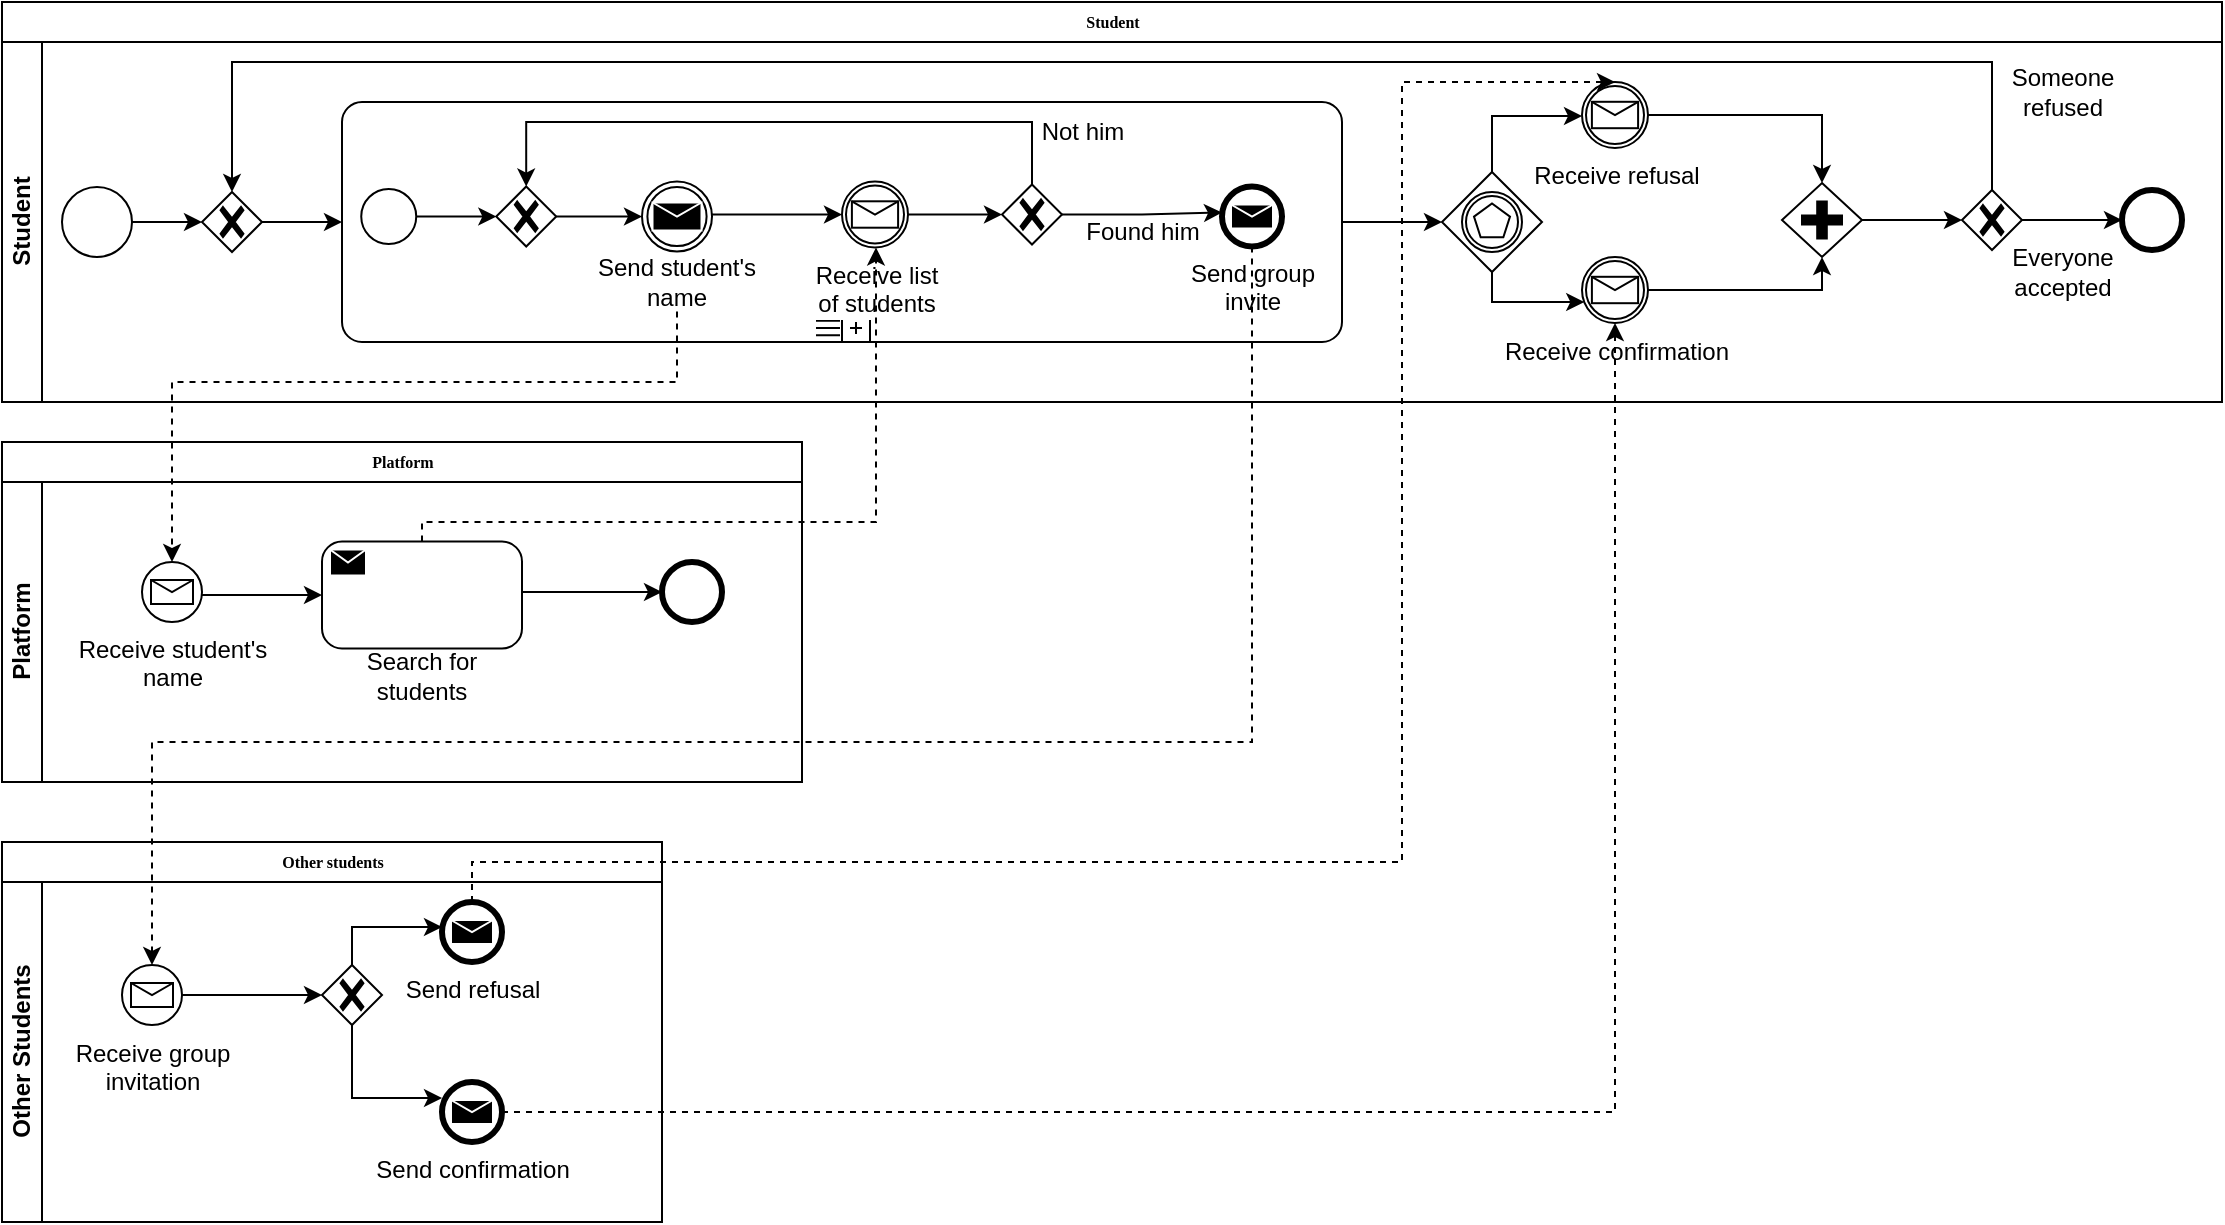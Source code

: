 <mxfile version="21.0.2" type="device"><diagram name="Page-1" id="c7488fd3-1785-93aa-aadb-54a6760d102a"><mxGraphModel dx="1110" dy="624" grid="1" gridSize="10" guides="1" tooltips="1" connect="1" arrows="1" fold="1" page="1" pageScale="1" pageWidth="1100" pageHeight="850" background="none" math="0" shadow="0"><root><mxCell id="0"/><mxCell id="1" parent="0"/><mxCell id="CDbokZhid0h3c1UekMTh-214" value="Student" style="swimlane;html=1;childLayout=stackLayout;horizontal=1;startSize=20;horizontalStack=0;rounded=0;shadow=0;labelBackgroundColor=none;strokeWidth=1;fontFamily=Verdana;fontSize=8;align=center;" parent="1" vertex="1"><mxGeometry x="60" y="140" width="1110" height="200" as="geometry"/></mxCell><mxCell id="CDbokZhid0h3c1UekMTh-215" value="Student" style="swimlane;html=1;startSize=20;horizontal=0;" parent="CDbokZhid0h3c1UekMTh-214" vertex="1"><mxGeometry y="20" width="1110" height="180" as="geometry"/></mxCell><mxCell id="CDbokZhid0h3c1UekMTh-404" style="edgeStyle=orthogonalEdgeStyle;rounded=0;orthogonalLoop=1;jettySize=auto;html=1;" parent="CDbokZhid0h3c1UekMTh-215" source="CDbokZhid0h3c1UekMTh-304" target="CDbokZhid0h3c1UekMTh-403" edge="1"><mxGeometry relative="1" as="geometry"/></mxCell><mxCell id="CDbokZhid0h3c1UekMTh-304" value="" style="points=[[0.145,0.145,0],[0.5,0,0],[0.855,0.145,0],[1,0.5,0],[0.855,0.855,0],[0.5,1,0],[0.145,0.855,0],[0,0.5,0]];shape=mxgraph.bpmn.event;html=1;verticalLabelPosition=bottom;labelBackgroundColor=#ffffff;verticalAlign=top;align=center;perimeter=ellipsePerimeter;outlineConnect=0;aspect=fixed;outline=standard;symbol=general;" parent="CDbokZhid0h3c1UekMTh-215" vertex="1"><mxGeometry x="30" y="72.5" width="35" height="35" as="geometry"/></mxCell><mxCell id="CDbokZhid0h3c1UekMTh-388" style="edgeStyle=orthogonalEdgeStyle;rounded=0;orthogonalLoop=1;jettySize=auto;html=1;entryX=0;entryY=0.5;entryDx=0;entryDy=0;entryPerimeter=0;" parent="CDbokZhid0h3c1UekMTh-215" source="CDbokZhid0h3c1UekMTh-339" target="CDbokZhid0h3c1UekMTh-387" edge="1"><mxGeometry relative="1" as="geometry"/></mxCell><mxCell id="CDbokZhid0h3c1UekMTh-339" value="" style="points=[[0.25,0,0],[0.5,0,0],[0.75,0,0],[1,0.25,0],[1,0.5,0],[1,0.75,0],[0.75,1,0],[0.5,1,0],[0.25,1,0],[0,0.75,0],[0,0.5,0],[0,0.25,0]];shape=mxgraph.bpmn.task;whiteSpace=wrap;rectStyle=rounded;size=10;html=1;container=1;expand=0;collapsible=0;taskMarker=abstract;isLoopSub=1;isLoopMultiSeq=1;" parent="CDbokZhid0h3c1UekMTh-215" vertex="1"><mxGeometry x="170" y="30" width="500" height="120" as="geometry"/></mxCell><mxCell id="CDbokZhid0h3c1UekMTh-371" style="edgeStyle=orthogonalEdgeStyle;rounded=0;orthogonalLoop=1;jettySize=auto;html=1;" parent="CDbokZhid0h3c1UekMTh-339" source="CDbokZhid0h3c1UekMTh-340" target="CDbokZhid0h3c1UekMTh-370" edge="1"><mxGeometry relative="1" as="geometry"/></mxCell><mxCell id="CDbokZhid0h3c1UekMTh-340" value="" style="points=[[0.145,0.145,0],[0.5,0,0],[0.855,0.145,0],[1,0.5,0],[0.855,0.855,0],[0.5,1,0],[0.145,0.855,0],[0,0.5,0]];shape=mxgraph.bpmn.event;html=1;verticalLabelPosition=bottom;labelBackgroundColor=#ffffff;verticalAlign=top;align=center;perimeter=ellipsePerimeter;outlineConnect=0;aspect=fixed;outline=standard;symbol=general;" parent="CDbokZhid0h3c1UekMTh-339" vertex="1"><mxGeometry x="9.621" y="43.5" width="27.5" height="27.5" as="geometry"/></mxCell><mxCell id="yeX7-EjyVN7WMb6zgUVQ-104" style="edgeStyle=orthogonalEdgeStyle;rounded=0;orthogonalLoop=1;jettySize=auto;html=1;entryX=0;entryY=0.5;entryDx=0;entryDy=0;entryPerimeter=0;" edge="1" parent="CDbokZhid0h3c1UekMTh-339" source="CDbokZhid0h3c1UekMTh-347" target="CDbokZhid0h3c1UekMTh-355"><mxGeometry relative="1" as="geometry"><Array as="points"><mxPoint x="218" y="56"/></Array></mxGeometry></mxCell><mxCell id="CDbokZhid0h3c1UekMTh-347" value="" style="points=[[0.145,0.145,0],[0.5,0,0],[0.855,0.145,0],[1,0.5,0],[0.855,0.855,0],[0.5,1,0],[0.145,0.855,0],[0,0.5,0]];shape=mxgraph.bpmn.event;html=1;verticalLabelPosition=bottom;labelBackgroundColor=#ffffff;verticalAlign=top;align=center;perimeter=ellipsePerimeter;outlineConnect=0;aspect=fixed;outline=throwing;symbol=message;" parent="CDbokZhid0h3c1UekMTh-339" vertex="1"><mxGeometry x="150.001" y="39.75" width="35" height="35" as="geometry"/></mxCell><mxCell id="CDbokZhid0h3c1UekMTh-348" value="Send student's name" style="text;html=1;strokeColor=none;fillColor=none;align=center;verticalAlign=middle;whiteSpace=wrap;rounded=0;" parent="CDbokZhid0h3c1UekMTh-339" vertex="1"><mxGeometry x="117.12" y="74.75" width="100.77" height="30" as="geometry"/></mxCell><mxCell id="CDbokZhid0h3c1UekMTh-368" style="edgeStyle=orthogonalEdgeStyle;rounded=0;orthogonalLoop=1;jettySize=auto;html=1;" parent="CDbokZhid0h3c1UekMTh-339" source="CDbokZhid0h3c1UekMTh-355" target="CDbokZhid0h3c1UekMTh-366" edge="1"><mxGeometry relative="1" as="geometry"/></mxCell><mxCell id="CDbokZhid0h3c1UekMTh-355" value="&lt;div&gt;Receive list&lt;/div&gt;&lt;div&gt;of students&lt;br&gt;&lt;/div&gt;" style="points=[[0.145,0.145,0],[0.5,0,0],[0.855,0.145,0],[1,0.5,0],[0.855,0.855,0],[0.5,1,0],[0.145,0.855,0],[0,0.5,0]];shape=mxgraph.bpmn.event;html=1;verticalLabelPosition=bottom;labelBackgroundColor=#ffffff;verticalAlign=top;align=center;perimeter=ellipsePerimeter;outlineConnect=0;aspect=fixed;outline=catching;symbol=message;" parent="CDbokZhid0h3c1UekMTh-339" vertex="1"><mxGeometry x="250.0" y="39.75" width="33" height="33" as="geometry"/></mxCell><mxCell id="CDbokZhid0h3c1UekMTh-369" style="edgeStyle=orthogonalEdgeStyle;rounded=0;orthogonalLoop=1;jettySize=auto;html=1;entryX=0;entryY=0.5;entryDx=0;entryDy=0;entryPerimeter=0;" parent="CDbokZhid0h3c1UekMTh-339" source="CDbokZhid0h3c1UekMTh-366" edge="1"><mxGeometry relative="1" as="geometry"><mxPoint x="440.001" y="55.25" as="targetPoint"/></mxGeometry></mxCell><mxCell id="CDbokZhid0h3c1UekMTh-373" style="edgeStyle=orthogonalEdgeStyle;rounded=0;orthogonalLoop=1;jettySize=auto;html=1;" parent="CDbokZhid0h3c1UekMTh-339" source="CDbokZhid0h3c1UekMTh-366" target="CDbokZhid0h3c1UekMTh-370" edge="1"><mxGeometry relative="1" as="geometry"><Array as="points"><mxPoint x="210" y="10"/><mxPoint x="210" y="10"/></Array></mxGeometry></mxCell><mxCell id="CDbokZhid0h3c1UekMTh-366" value="" style="points=[[0.25,0.25,0],[0.5,0,0],[0.75,0.25,0],[1,0.5,0],[0.75,0.75,0],[0.5,1,0],[0.25,0.75,0],[0,0.5,0]];shape=mxgraph.bpmn.gateway2;html=1;verticalLabelPosition=bottom;labelBackgroundColor=#ffffff;verticalAlign=top;align=center;perimeter=rhombusPerimeter;outlineConnect=0;outline=none;symbol=none;gwType=exclusive;" parent="CDbokZhid0h3c1UekMTh-339" vertex="1"><mxGeometry x="330" y="41.25" width="30" height="30" as="geometry"/></mxCell><mxCell id="CDbokZhid0h3c1UekMTh-372" style="edgeStyle=orthogonalEdgeStyle;rounded=0;orthogonalLoop=1;jettySize=auto;html=1;" parent="CDbokZhid0h3c1UekMTh-339" source="CDbokZhid0h3c1UekMTh-370" target="CDbokZhid0h3c1UekMTh-347" edge="1"><mxGeometry relative="1" as="geometry"/></mxCell><mxCell id="CDbokZhid0h3c1UekMTh-370" value="" style="points=[[0.25,0.25,0],[0.5,0,0],[0.75,0.25,0],[1,0.5,0],[0.75,0.75,0],[0.5,1,0],[0.25,0.75,0],[0,0.5,0]];shape=mxgraph.bpmn.gateway2;html=1;verticalLabelPosition=bottom;labelBackgroundColor=#ffffff;verticalAlign=top;align=center;perimeter=rhombusPerimeter;outlineConnect=0;outline=none;symbol=none;gwType=exclusive;" parent="CDbokZhid0h3c1UekMTh-339" vertex="1"><mxGeometry x="77.12" y="42.25" width="30" height="30" as="geometry"/></mxCell><mxCell id="CDbokZhid0h3c1UekMTh-376" value="Found him" style="text;html=1;strokeColor=none;fillColor=none;align=center;verticalAlign=middle;whiteSpace=wrap;rounded=0;" parent="CDbokZhid0h3c1UekMTh-339" vertex="1"><mxGeometry x="350" y="50" width="100.77" height="30" as="geometry"/></mxCell><mxCell id="CDbokZhid0h3c1UekMTh-377" value="&lt;div&gt;Send group&lt;/div&gt;&lt;div&gt;invite&lt;br&gt;&lt;/div&gt;" style="points=[[0.145,0.145,0],[0.5,0,0],[0.855,0.145,0],[1,0.5,0],[0.855,0.855,0],[0.5,1,0],[0.145,0.855,0],[0,0.5,0]];shape=mxgraph.bpmn.event;html=1;verticalLabelPosition=bottom;labelBackgroundColor=#ffffff;verticalAlign=top;align=center;perimeter=ellipsePerimeter;outlineConnect=0;aspect=fixed;outline=end;symbol=message;" parent="CDbokZhid0h3c1UekMTh-339" vertex="1"><mxGeometry x="440" y="42.25" width="30" height="30" as="geometry"/></mxCell><mxCell id="CDbokZhid0h3c1UekMTh-375" value="Not him" style="text;html=1;strokeColor=none;fillColor=none;align=center;verticalAlign=middle;whiteSpace=wrap;rounded=0;" parent="CDbokZhid0h3c1UekMTh-339" vertex="1"><mxGeometry x="320" width="100.77" height="30" as="geometry"/></mxCell><mxCell id="CDbokZhid0h3c1UekMTh-391" style="edgeStyle=orthogonalEdgeStyle;rounded=0;orthogonalLoop=1;jettySize=auto;html=1;" parent="CDbokZhid0h3c1UekMTh-215" source="CDbokZhid0h3c1UekMTh-387" target="CDbokZhid0h3c1UekMTh-390" edge="1"><mxGeometry relative="1" as="geometry"><Array as="points"><mxPoint x="745" y="130"/></Array></mxGeometry></mxCell><mxCell id="CDbokZhid0h3c1UekMTh-392" style="edgeStyle=orthogonalEdgeStyle;rounded=0;orthogonalLoop=1;jettySize=auto;html=1;" parent="CDbokZhid0h3c1UekMTh-215" source="CDbokZhid0h3c1UekMTh-387" target="CDbokZhid0h3c1UekMTh-389" edge="1"><mxGeometry relative="1" as="geometry"><Array as="points"><mxPoint x="745" y="37"/></Array></mxGeometry></mxCell><mxCell id="CDbokZhid0h3c1UekMTh-387" value="" style="points=[[0.25,0.25,0],[0.5,0,0],[0.75,0.25,0],[1,0.5,0],[0.75,0.75,0],[0.5,1,0],[0.25,0.75,0],[0,0.5,0]];shape=mxgraph.bpmn.gateway2;html=1;verticalLabelPosition=bottom;labelBackgroundColor=#ffffff;verticalAlign=top;align=center;perimeter=rhombusPerimeter;outlineConnect=0;outline=catching;symbol=multiple;" parent="CDbokZhid0h3c1UekMTh-215" vertex="1"><mxGeometry x="720" y="65" width="50" height="50" as="geometry"/></mxCell><mxCell id="CDbokZhid0h3c1UekMTh-399" style="edgeStyle=orthogonalEdgeStyle;rounded=0;orthogonalLoop=1;jettySize=auto;html=1;" parent="CDbokZhid0h3c1UekMTh-215" source="CDbokZhid0h3c1UekMTh-389" target="CDbokZhid0h3c1UekMTh-397" edge="1"><mxGeometry relative="1" as="geometry"/></mxCell><mxCell id="CDbokZhid0h3c1UekMTh-389" value="&lt;div&gt;Receive refusal&lt;br&gt;&lt;/div&gt;" style="points=[[0.145,0.145,0],[0.5,0,0],[0.855,0.145,0],[1,0.5,0],[0.855,0.855,0],[0.5,1,0],[0.145,0.855,0],[0,0.5,0]];shape=mxgraph.bpmn.event;html=1;verticalLabelPosition=bottom;labelBackgroundColor=#ffffff;verticalAlign=top;align=center;perimeter=ellipsePerimeter;outlineConnect=0;aspect=fixed;outline=catching;symbol=message;" parent="CDbokZhid0h3c1UekMTh-215" vertex="1"><mxGeometry x="790" y="20" width="33" height="33" as="geometry"/></mxCell><mxCell id="CDbokZhid0h3c1UekMTh-398" style="edgeStyle=orthogonalEdgeStyle;rounded=0;orthogonalLoop=1;jettySize=auto;html=1;" parent="CDbokZhid0h3c1UekMTh-215" source="CDbokZhid0h3c1UekMTh-390" target="CDbokZhid0h3c1UekMTh-397" edge="1"><mxGeometry relative="1" as="geometry"><Array as="points"><mxPoint x="910" y="124"/></Array></mxGeometry></mxCell><mxCell id="CDbokZhid0h3c1UekMTh-390" value="&lt;div&gt;Receive confirmation&lt;br&gt;&lt;/div&gt;" style="points=[[0.145,0.145,0],[0.5,0,0],[0.855,0.145,0],[1,0.5,0],[0.855,0.855,0],[0.5,1,0],[0.145,0.855,0],[0,0.5,0]];shape=mxgraph.bpmn.event;html=1;verticalLabelPosition=bottom;labelBackgroundColor=#ffffff;verticalAlign=top;align=center;perimeter=ellipsePerimeter;outlineConnect=0;aspect=fixed;outline=catching;symbol=message;" parent="CDbokZhid0h3c1UekMTh-215" vertex="1"><mxGeometry x="790" y="107.5" width="33" height="33" as="geometry"/></mxCell><mxCell id="CDbokZhid0h3c1UekMTh-401" style="edgeStyle=orthogonalEdgeStyle;rounded=0;orthogonalLoop=1;jettySize=auto;html=1;entryX=0;entryY=0.5;entryDx=0;entryDy=0;entryPerimeter=0;" parent="CDbokZhid0h3c1UekMTh-215" source="CDbokZhid0h3c1UekMTh-397" target="CDbokZhid0h3c1UekMTh-400" edge="1"><mxGeometry relative="1" as="geometry"/></mxCell><mxCell id="CDbokZhid0h3c1UekMTh-397" value="" style="points=[[0.25,0.25,0],[0.5,0,0],[0.75,0.25,0],[1,0.5,0],[0.75,0.75,0],[0.5,1,0],[0.25,0.75,0],[0,0.5,0]];shape=mxgraph.bpmn.gateway2;html=1;verticalLabelPosition=bottom;labelBackgroundColor=#ffffff;verticalAlign=top;align=center;perimeter=rhombusPerimeter;outlineConnect=0;outline=none;symbol=none;gwType=parallel;" parent="CDbokZhid0h3c1UekMTh-215" vertex="1"><mxGeometry x="890" y="70.5" width="40" height="37" as="geometry"/></mxCell><mxCell id="CDbokZhid0h3c1UekMTh-406" style="edgeStyle=orthogonalEdgeStyle;rounded=0;orthogonalLoop=1;jettySize=auto;html=1;" parent="CDbokZhid0h3c1UekMTh-215" source="CDbokZhid0h3c1UekMTh-400" target="CDbokZhid0h3c1UekMTh-403" edge="1"><mxGeometry relative="1" as="geometry"><Array as="points"><mxPoint x="995" y="10"/><mxPoint x="115" y="10"/></Array></mxGeometry></mxCell><mxCell id="CDbokZhid0h3c1UekMTh-408" style="edgeStyle=orthogonalEdgeStyle;rounded=0;orthogonalLoop=1;jettySize=auto;html=1;entryX=0;entryY=0.5;entryDx=0;entryDy=0;entryPerimeter=0;" parent="CDbokZhid0h3c1UekMTh-215" source="CDbokZhid0h3c1UekMTh-400" target="CDbokZhid0h3c1UekMTh-407" edge="1"><mxGeometry relative="1" as="geometry"/></mxCell><mxCell id="CDbokZhid0h3c1UekMTh-400" value="" style="points=[[0.25,0.25,0],[0.5,0,0],[0.75,0.25,0],[1,0.5,0],[0.75,0.75,0],[0.5,1,0],[0.25,0.75,0],[0,0.5,0]];shape=mxgraph.bpmn.gateway2;html=1;verticalLabelPosition=bottom;labelBackgroundColor=#ffffff;verticalAlign=top;align=center;perimeter=rhombusPerimeter;outlineConnect=0;outline=none;symbol=none;gwType=exclusive;" parent="CDbokZhid0h3c1UekMTh-215" vertex="1"><mxGeometry x="980" y="74" width="30" height="30" as="geometry"/></mxCell><mxCell id="CDbokZhid0h3c1UekMTh-405" style="edgeStyle=orthogonalEdgeStyle;rounded=0;orthogonalLoop=1;jettySize=auto;html=1;entryX=0;entryY=0.5;entryDx=0;entryDy=0;entryPerimeter=0;" parent="CDbokZhid0h3c1UekMTh-215" source="CDbokZhid0h3c1UekMTh-403" target="CDbokZhid0h3c1UekMTh-339" edge="1"><mxGeometry relative="1" as="geometry"/></mxCell><mxCell id="CDbokZhid0h3c1UekMTh-403" value="" style="points=[[0.25,0.25,0],[0.5,0,0],[0.75,0.25,0],[1,0.5,0],[0.75,0.75,0],[0.5,1,0],[0.25,0.75,0],[0,0.5,0]];shape=mxgraph.bpmn.gateway2;html=1;verticalLabelPosition=bottom;labelBackgroundColor=#ffffff;verticalAlign=top;align=center;perimeter=rhombusPerimeter;outlineConnect=0;outline=none;symbol=none;gwType=exclusive;" parent="CDbokZhid0h3c1UekMTh-215" vertex="1"><mxGeometry x="100" y="75" width="30" height="30" as="geometry"/></mxCell><mxCell id="CDbokZhid0h3c1UekMTh-407" value="" style="points=[[0.145,0.145,0],[0.5,0,0],[0.855,0.145,0],[1,0.5,0],[0.855,0.855,0],[0.5,1,0],[0.145,0.855,0],[0,0.5,0]];shape=mxgraph.bpmn.event;html=1;verticalLabelPosition=bottom;labelBackgroundColor=#ffffff;verticalAlign=top;align=center;perimeter=ellipsePerimeter;outlineConnect=0;aspect=fixed;outline=end;symbol=terminate2;" parent="CDbokZhid0h3c1UekMTh-215" vertex="1"><mxGeometry x="1060" y="74" width="30" height="30" as="geometry"/></mxCell><mxCell id="CDbokZhid0h3c1UekMTh-409" value="&lt;div&gt;Someone &lt;br&gt;&lt;/div&gt;&lt;div&gt;refused&lt;br&gt;&lt;/div&gt;" style="text;html=1;strokeColor=none;fillColor=none;align=center;verticalAlign=middle;whiteSpace=wrap;rounded=0;" parent="CDbokZhid0h3c1UekMTh-215" vertex="1"><mxGeometry x="980" y="10" width="100.77" height="30" as="geometry"/></mxCell><mxCell id="CDbokZhid0h3c1UekMTh-410" value="Everyone accepted" style="text;html=1;strokeColor=none;fillColor=none;align=center;verticalAlign=middle;whiteSpace=wrap;rounded=0;" parent="CDbokZhid0h3c1UekMTh-215" vertex="1"><mxGeometry x="980" y="100" width="100.77" height="30" as="geometry"/></mxCell><mxCell id="yeX7-EjyVN7WMb6zgUVQ-1" value="Platform" style="swimlane;html=1;childLayout=stackLayout;horizontal=1;startSize=20;horizontalStack=0;rounded=0;shadow=0;labelBackgroundColor=none;strokeWidth=1;fontFamily=Verdana;fontSize=8;align=center;" vertex="1" parent="1"><mxGeometry x="60" y="360" width="400" height="170" as="geometry"/></mxCell><mxCell id="yeX7-EjyVN7WMb6zgUVQ-38" value="Platform" style="swimlane;html=1;startSize=20;horizontal=0;" vertex="1" parent="yeX7-EjyVN7WMb6zgUVQ-1"><mxGeometry y="20" width="400" height="150" as="geometry"/></mxCell><mxCell id="yeX7-EjyVN7WMb6zgUVQ-39" style="edgeStyle=orthogonalEdgeStyle;rounded=0;orthogonalLoop=1;jettySize=auto;html=1;entryX=0;entryY=0.5;entryDx=0;entryDy=0;" edge="1" parent="yeX7-EjyVN7WMb6zgUVQ-38"><mxGeometry relative="1" as="geometry"><mxPoint x="160" y="56.5" as="targetPoint"/><mxPoint x="93.0" y="56.5" as="sourcePoint"/></mxGeometry></mxCell><mxCell id="yeX7-EjyVN7WMb6zgUVQ-41" value="Search for students" style="text;html=1;strokeColor=none;fillColor=none;align=center;verticalAlign=middle;whiteSpace=wrap;rounded=0;" vertex="1" parent="yeX7-EjyVN7WMb6zgUVQ-38"><mxGeometry x="160" y="81.5" width="100" height="30" as="geometry"/></mxCell><mxCell id="yeX7-EjyVN7WMb6zgUVQ-98" style="edgeStyle=orthogonalEdgeStyle;rounded=0;orthogonalLoop=1;jettySize=auto;html=1;entryX=0;entryY=0.5;entryDx=0;entryDy=0;entryPerimeter=0;" edge="1" parent="yeX7-EjyVN7WMb6zgUVQ-38" source="yeX7-EjyVN7WMb6zgUVQ-42" target="yeX7-EjyVN7WMb6zgUVQ-97"><mxGeometry relative="1" as="geometry"><Array as="points"><mxPoint x="280" y="55"/><mxPoint x="280" y="55"/></Array></mxGeometry></mxCell><mxCell id="yeX7-EjyVN7WMb6zgUVQ-42" value="" style="points=[[0.25,0,0],[0.5,0,0],[0.75,0,0],[1,0.25,0],[1,0.5,0],[1,0.75,0],[0.75,1,0],[0.5,1,0],[0.25,1,0],[0,0.75,0],[0,0.5,0],[0,0.25,0]];shape=mxgraph.bpmn.task;whiteSpace=wrap;rectStyle=rounded;size=10;html=1;container=1;expand=0;collapsible=0;taskMarker=send;" vertex="1" parent="yeX7-EjyVN7WMb6zgUVQ-38"><mxGeometry x="160" y="29.75" width="100" height="53.5" as="geometry"/></mxCell><mxCell id="yeX7-EjyVN7WMb6zgUVQ-97" value="" style="points=[[0.145,0.145,0],[0.5,0,0],[0.855,0.145,0],[1,0.5,0],[0.855,0.855,0],[0.5,1,0],[0.145,0.855,0],[0,0.5,0]];shape=mxgraph.bpmn.event;html=1;verticalLabelPosition=bottom;labelBackgroundColor=#ffffff;verticalAlign=top;align=center;perimeter=ellipsePerimeter;outlineConnect=0;aspect=fixed;outline=end;symbol=terminate2;" vertex="1" parent="yeX7-EjyVN7WMb6zgUVQ-38"><mxGeometry x="330" y="40" width="30" height="30" as="geometry"/></mxCell><mxCell id="yeX7-EjyVN7WMb6zgUVQ-99" value="&lt;div&gt;Receive student's&lt;/div&gt;&lt;div&gt;name&lt;br&gt;&lt;/div&gt;" style="points=[[0.145,0.145,0],[0.5,0,0],[0.855,0.145,0],[1,0.5,0],[0.855,0.855,0],[0.5,1,0],[0.145,0.855,0],[0,0.5,0]];shape=mxgraph.bpmn.event;html=1;verticalLabelPosition=bottom;labelBackgroundColor=#ffffff;verticalAlign=top;align=center;perimeter=ellipsePerimeter;outlineConnect=0;aspect=fixed;outline=standard;symbol=message;" vertex="1" parent="yeX7-EjyVN7WMb6zgUVQ-38"><mxGeometry x="70" y="40" width="30" height="30" as="geometry"/></mxCell><mxCell id="yeX7-EjyVN7WMb6zgUVQ-45" value="Other students" style="swimlane;html=1;childLayout=stackLayout;horizontal=1;startSize=20;horizontalStack=0;rounded=0;shadow=0;labelBackgroundColor=none;strokeWidth=1;fontFamily=Verdana;fontSize=8;align=center;" vertex="1" parent="1"><mxGeometry x="60" y="560" width="330" height="190" as="geometry"/></mxCell><mxCell id="yeX7-EjyVN7WMb6zgUVQ-89" value="Other Students" style="swimlane;html=1;startSize=20;horizontal=0;" vertex="1" parent="yeX7-EjyVN7WMb6zgUVQ-45"><mxGeometry y="20" width="330" height="170" as="geometry"/></mxCell><mxCell id="yeX7-EjyVN7WMb6zgUVQ-90" style="edgeStyle=orthogonalEdgeStyle;rounded=0;orthogonalLoop=1;jettySize=auto;html=1;entryX=0;entryY=0.5;entryDx=0;entryDy=0;exitX=1;exitY=0.5;exitDx=0;exitDy=0;exitPerimeter=0;" edge="1" parent="yeX7-EjyVN7WMb6zgUVQ-89" source="yeX7-EjyVN7WMb6zgUVQ-100"><mxGeometry relative="1" as="geometry"><mxPoint x="160" y="56.5" as="targetPoint"/><mxPoint x="93.0" y="56.5" as="sourcePoint"/></mxGeometry></mxCell><mxCell id="yeX7-EjyVN7WMb6zgUVQ-92" style="edgeStyle=orthogonalEdgeStyle;rounded=0;orthogonalLoop=1;jettySize=auto;html=1;" edge="1" parent="yeX7-EjyVN7WMb6zgUVQ-89" source="yeX7-EjyVN7WMb6zgUVQ-94"><mxGeometry relative="1" as="geometry"><Array as="points"><mxPoint x="175" y="108"/></Array><mxPoint x="220.008" y="108" as="targetPoint"/></mxGeometry></mxCell><mxCell id="yeX7-EjyVN7WMb6zgUVQ-93" style="edgeStyle=orthogonalEdgeStyle;rounded=0;orthogonalLoop=1;jettySize=auto;html=1;entryX=0;entryY=0.5;entryDx=0;entryDy=0;entryPerimeter=0;" edge="1" parent="yeX7-EjyVN7WMb6zgUVQ-89" source="yeX7-EjyVN7WMb6zgUVQ-94"><mxGeometry relative="1" as="geometry"><Array as="points"><mxPoint x="175" y="22"/></Array><mxPoint x="220.001" y="22.5" as="targetPoint"/></mxGeometry></mxCell><mxCell id="yeX7-EjyVN7WMb6zgUVQ-94" value="" style="points=[[0.25,0.25,0],[0.5,0,0],[0.75,0.25,0],[1,0.5,0],[0.75,0.75,0],[0.5,1,0],[0.25,0.75,0],[0,0.5,0]];shape=mxgraph.bpmn.gateway2;html=1;verticalLabelPosition=bottom;labelBackgroundColor=#ffffff;verticalAlign=top;align=center;perimeter=rhombusPerimeter;outlineConnect=0;outline=none;symbol=none;gwType=exclusive;" vertex="1" parent="yeX7-EjyVN7WMb6zgUVQ-89"><mxGeometry x="160" y="41.5" width="30" height="30" as="geometry"/></mxCell><mxCell id="yeX7-EjyVN7WMb6zgUVQ-100" value="&lt;div&gt;Receive group&lt;/div&gt;&lt;div&gt;invitation&lt;br&gt;&lt;/div&gt;" style="points=[[0.145,0.145,0],[0.5,0,0],[0.855,0.145,0],[1,0.5,0],[0.855,0.855,0],[0.5,1,0],[0.145,0.855,0],[0,0.5,0]];shape=mxgraph.bpmn.event;html=1;verticalLabelPosition=bottom;labelBackgroundColor=#ffffff;verticalAlign=top;align=center;perimeter=ellipsePerimeter;outlineConnect=0;aspect=fixed;outline=standard;symbol=message;" vertex="1" parent="yeX7-EjyVN7WMb6zgUVQ-89"><mxGeometry x="60" y="41.5" width="30" height="30" as="geometry"/></mxCell><mxCell id="yeX7-EjyVN7WMb6zgUVQ-101" value="Send refusal" style="points=[[0.145,0.145,0],[0.5,0,0],[0.855,0.145,0],[1,0.5,0],[0.855,0.855,0],[0.5,1,0],[0.145,0.855,0],[0,0.5,0]];shape=mxgraph.bpmn.event;html=1;verticalLabelPosition=bottom;labelBackgroundColor=#ffffff;verticalAlign=top;align=center;perimeter=ellipsePerimeter;outlineConnect=0;aspect=fixed;outline=end;symbol=message;" vertex="1" parent="yeX7-EjyVN7WMb6zgUVQ-89"><mxGeometry x="220" y="10" width="30" height="30" as="geometry"/></mxCell><mxCell id="yeX7-EjyVN7WMb6zgUVQ-102" value="Send confirmation" style="points=[[0.145,0.145,0],[0.5,0,0],[0.855,0.145,0],[1,0.5,0],[0.855,0.855,0],[0.5,1,0],[0.145,0.855,0],[0,0.5,0]];shape=mxgraph.bpmn.event;html=1;verticalLabelPosition=bottom;labelBackgroundColor=#ffffff;verticalAlign=top;align=center;perimeter=ellipsePerimeter;outlineConnect=0;aspect=fixed;outline=end;symbol=message;" vertex="1" parent="yeX7-EjyVN7WMb6zgUVQ-89"><mxGeometry x="220" y="100" width="30" height="30" as="geometry"/></mxCell><mxCell id="yeX7-EjyVN7WMb6zgUVQ-106" style="edgeStyle=orthogonalEdgeStyle;rounded=0;orthogonalLoop=1;jettySize=auto;html=1;entryX=0.5;entryY=0;entryDx=0;entryDy=0;entryPerimeter=0;dashed=1;" edge="1" parent="1" source="CDbokZhid0h3c1UekMTh-348" target="yeX7-EjyVN7WMb6zgUVQ-99"><mxGeometry relative="1" as="geometry"><Array as="points"><mxPoint x="398" y="330"/><mxPoint x="145" y="330"/></Array></mxGeometry></mxCell><mxCell id="yeX7-EjyVN7WMb6zgUVQ-107" style="edgeStyle=orthogonalEdgeStyle;rounded=0;orthogonalLoop=1;jettySize=auto;html=1;dashed=1;" edge="1" parent="1" source="yeX7-EjyVN7WMb6zgUVQ-42" target="CDbokZhid0h3c1UekMTh-355"><mxGeometry relative="1" as="geometry"><Array as="points"><mxPoint x="270" y="400"/><mxPoint x="497" y="400"/></Array></mxGeometry></mxCell><mxCell id="yeX7-EjyVN7WMb6zgUVQ-108" style="edgeStyle=orthogonalEdgeStyle;rounded=0;orthogonalLoop=1;jettySize=auto;html=1;dashed=1;" edge="1" parent="1" source="CDbokZhid0h3c1UekMTh-377" target="yeX7-EjyVN7WMb6zgUVQ-100"><mxGeometry relative="1" as="geometry"><Array as="points"><mxPoint x="685" y="510"/><mxPoint x="135" y="510"/></Array></mxGeometry></mxCell><mxCell id="yeX7-EjyVN7WMb6zgUVQ-109" style="edgeStyle=orthogonalEdgeStyle;rounded=0;orthogonalLoop=1;jettySize=auto;html=1;dashed=1;" edge="1" parent="1" source="yeX7-EjyVN7WMb6zgUVQ-101" target="CDbokZhid0h3c1UekMTh-389"><mxGeometry relative="1" as="geometry"><Array as="points"><mxPoint x="295" y="570"/><mxPoint x="760" y="570"/><mxPoint x="760" y="180"/></Array></mxGeometry></mxCell><mxCell id="yeX7-EjyVN7WMb6zgUVQ-110" style="edgeStyle=orthogonalEdgeStyle;rounded=0;orthogonalLoop=1;jettySize=auto;html=1;entryX=0.5;entryY=1;entryDx=0;entryDy=0;entryPerimeter=0;dashed=1;" edge="1" parent="1" source="yeX7-EjyVN7WMb6zgUVQ-102" target="CDbokZhid0h3c1UekMTh-390"><mxGeometry relative="1" as="geometry"/></mxCell></root></mxGraphModel></diagram></mxfile>